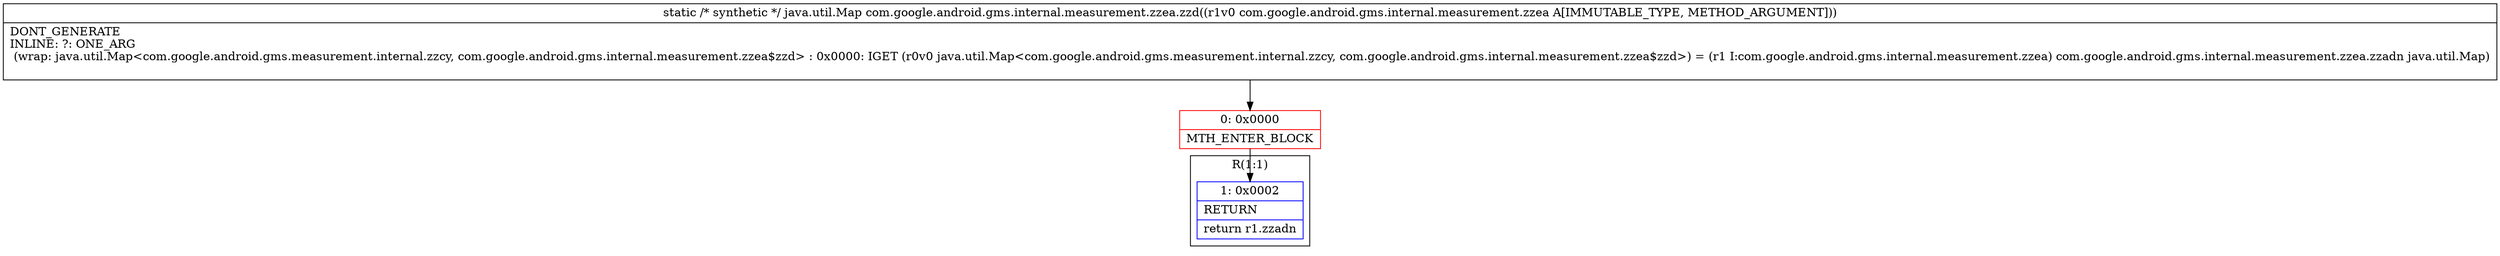 digraph "CFG forcom.google.android.gms.internal.measurement.zzea.zzd(Lcom\/google\/android\/gms\/internal\/measurement\/zzea;)Ljava\/util\/Map;" {
subgraph cluster_Region_1165255753 {
label = "R(1:1)";
node [shape=record,color=blue];
Node_1 [shape=record,label="{1\:\ 0x0002|RETURN\l|return r1.zzadn\l}"];
}
Node_0 [shape=record,color=red,label="{0\:\ 0x0000|MTH_ENTER_BLOCK\l}"];
MethodNode[shape=record,label="{static \/* synthetic *\/ java.util.Map com.google.android.gms.internal.measurement.zzea.zzd((r1v0 com.google.android.gms.internal.measurement.zzea A[IMMUTABLE_TYPE, METHOD_ARGUMENT]))  | DONT_GENERATE\lINLINE: ?: ONE_ARG  \l  (wrap: java.util.Map\<com.google.android.gms.measurement.internal.zzcy, com.google.android.gms.internal.measurement.zzea$zzd\> : 0x0000: IGET  (r0v0 java.util.Map\<com.google.android.gms.measurement.internal.zzcy, com.google.android.gms.internal.measurement.zzea$zzd\>) = (r1 I:com.google.android.gms.internal.measurement.zzea) com.google.android.gms.internal.measurement.zzea.zzadn java.util.Map)\l\l}"];
MethodNode -> Node_0;
Node_0 -> Node_1;
}

